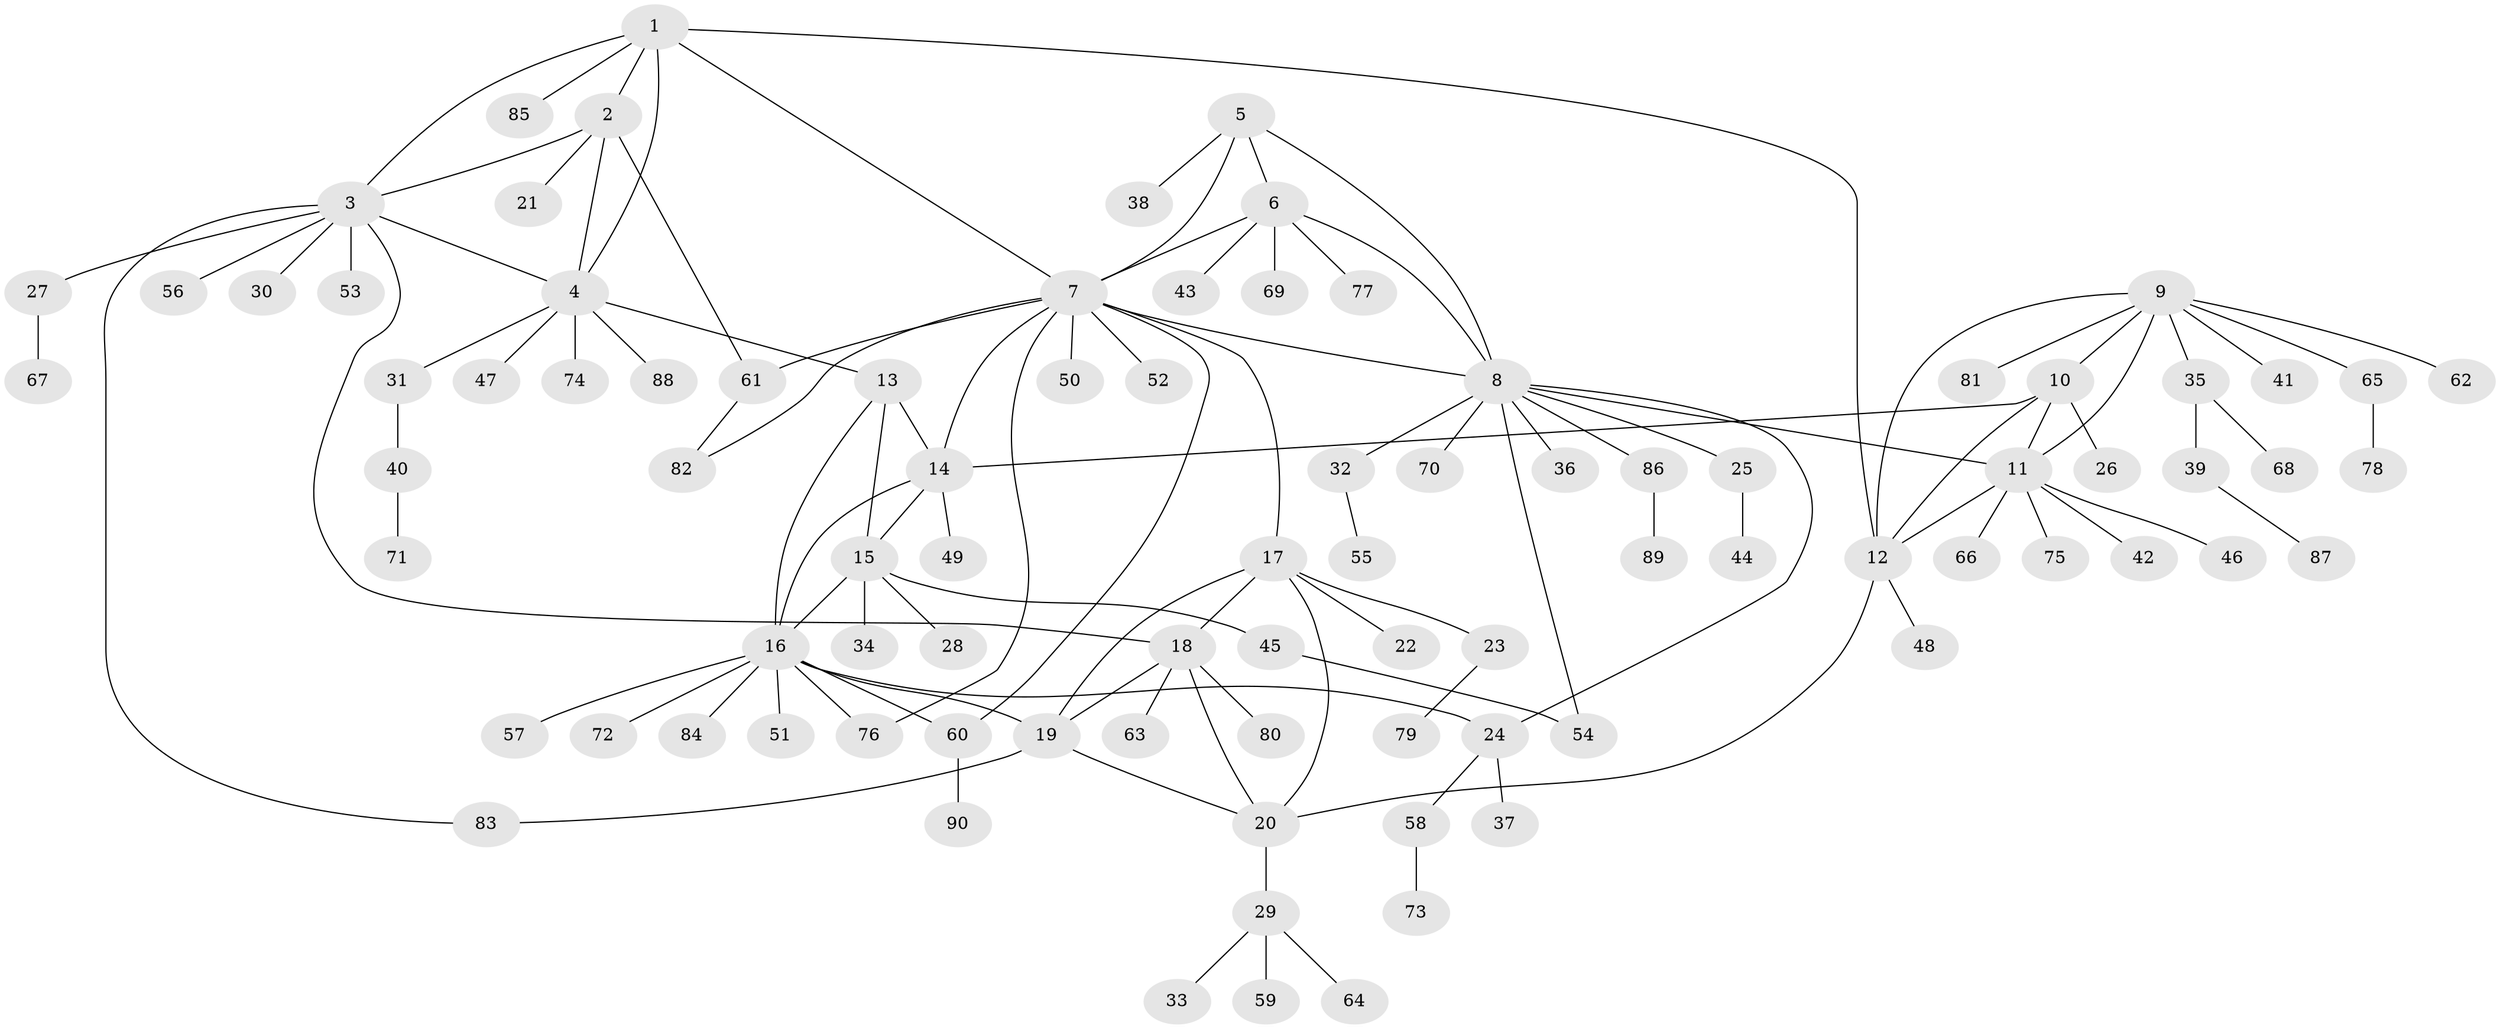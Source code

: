// coarse degree distribution, {5: 0.15789473684210525, 4: 0.05263157894736842, 8: 0.017543859649122806, 1: 0.5087719298245614, 10: 0.05263157894736842, 3: 0.05263157894736842, 7: 0.05263157894736842, 2: 0.10526315789473684}
// Generated by graph-tools (version 1.1) at 2025/37/03/04/25 23:37:34]
// undirected, 90 vertices, 117 edges
graph export_dot {
  node [color=gray90,style=filled];
  1;
  2;
  3;
  4;
  5;
  6;
  7;
  8;
  9;
  10;
  11;
  12;
  13;
  14;
  15;
  16;
  17;
  18;
  19;
  20;
  21;
  22;
  23;
  24;
  25;
  26;
  27;
  28;
  29;
  30;
  31;
  32;
  33;
  34;
  35;
  36;
  37;
  38;
  39;
  40;
  41;
  42;
  43;
  44;
  45;
  46;
  47;
  48;
  49;
  50;
  51;
  52;
  53;
  54;
  55;
  56;
  57;
  58;
  59;
  60;
  61;
  62;
  63;
  64;
  65;
  66;
  67;
  68;
  69;
  70;
  71;
  72;
  73;
  74;
  75;
  76;
  77;
  78;
  79;
  80;
  81;
  82;
  83;
  84;
  85;
  86;
  87;
  88;
  89;
  90;
  1 -- 2;
  1 -- 3;
  1 -- 4;
  1 -- 7;
  1 -- 12;
  1 -- 85;
  2 -- 3;
  2 -- 4;
  2 -- 21;
  2 -- 61;
  3 -- 4;
  3 -- 18;
  3 -- 27;
  3 -- 30;
  3 -- 53;
  3 -- 56;
  3 -- 83;
  4 -- 13;
  4 -- 31;
  4 -- 47;
  4 -- 74;
  4 -- 88;
  5 -- 6;
  5 -- 7;
  5 -- 8;
  5 -- 38;
  6 -- 7;
  6 -- 8;
  6 -- 43;
  6 -- 69;
  6 -- 77;
  7 -- 8;
  7 -- 14;
  7 -- 17;
  7 -- 50;
  7 -- 52;
  7 -- 60;
  7 -- 61;
  7 -- 76;
  7 -- 82;
  8 -- 11;
  8 -- 24;
  8 -- 25;
  8 -- 32;
  8 -- 36;
  8 -- 54;
  8 -- 70;
  8 -- 86;
  9 -- 10;
  9 -- 11;
  9 -- 12;
  9 -- 35;
  9 -- 41;
  9 -- 62;
  9 -- 65;
  9 -- 81;
  10 -- 11;
  10 -- 12;
  10 -- 14;
  10 -- 26;
  11 -- 12;
  11 -- 42;
  11 -- 46;
  11 -- 66;
  11 -- 75;
  12 -- 20;
  12 -- 48;
  13 -- 14;
  13 -- 15;
  13 -- 16;
  14 -- 15;
  14 -- 16;
  14 -- 49;
  15 -- 16;
  15 -- 28;
  15 -- 34;
  15 -- 45;
  16 -- 19;
  16 -- 24;
  16 -- 51;
  16 -- 57;
  16 -- 60;
  16 -- 72;
  16 -- 76;
  16 -- 84;
  17 -- 18;
  17 -- 19;
  17 -- 20;
  17 -- 22;
  17 -- 23;
  18 -- 19;
  18 -- 20;
  18 -- 63;
  18 -- 80;
  19 -- 20;
  19 -- 83;
  20 -- 29;
  23 -- 79;
  24 -- 37;
  24 -- 58;
  25 -- 44;
  27 -- 67;
  29 -- 33;
  29 -- 59;
  29 -- 64;
  31 -- 40;
  32 -- 55;
  35 -- 39;
  35 -- 68;
  39 -- 87;
  40 -- 71;
  45 -- 54;
  58 -- 73;
  60 -- 90;
  61 -- 82;
  65 -- 78;
  86 -- 89;
}
